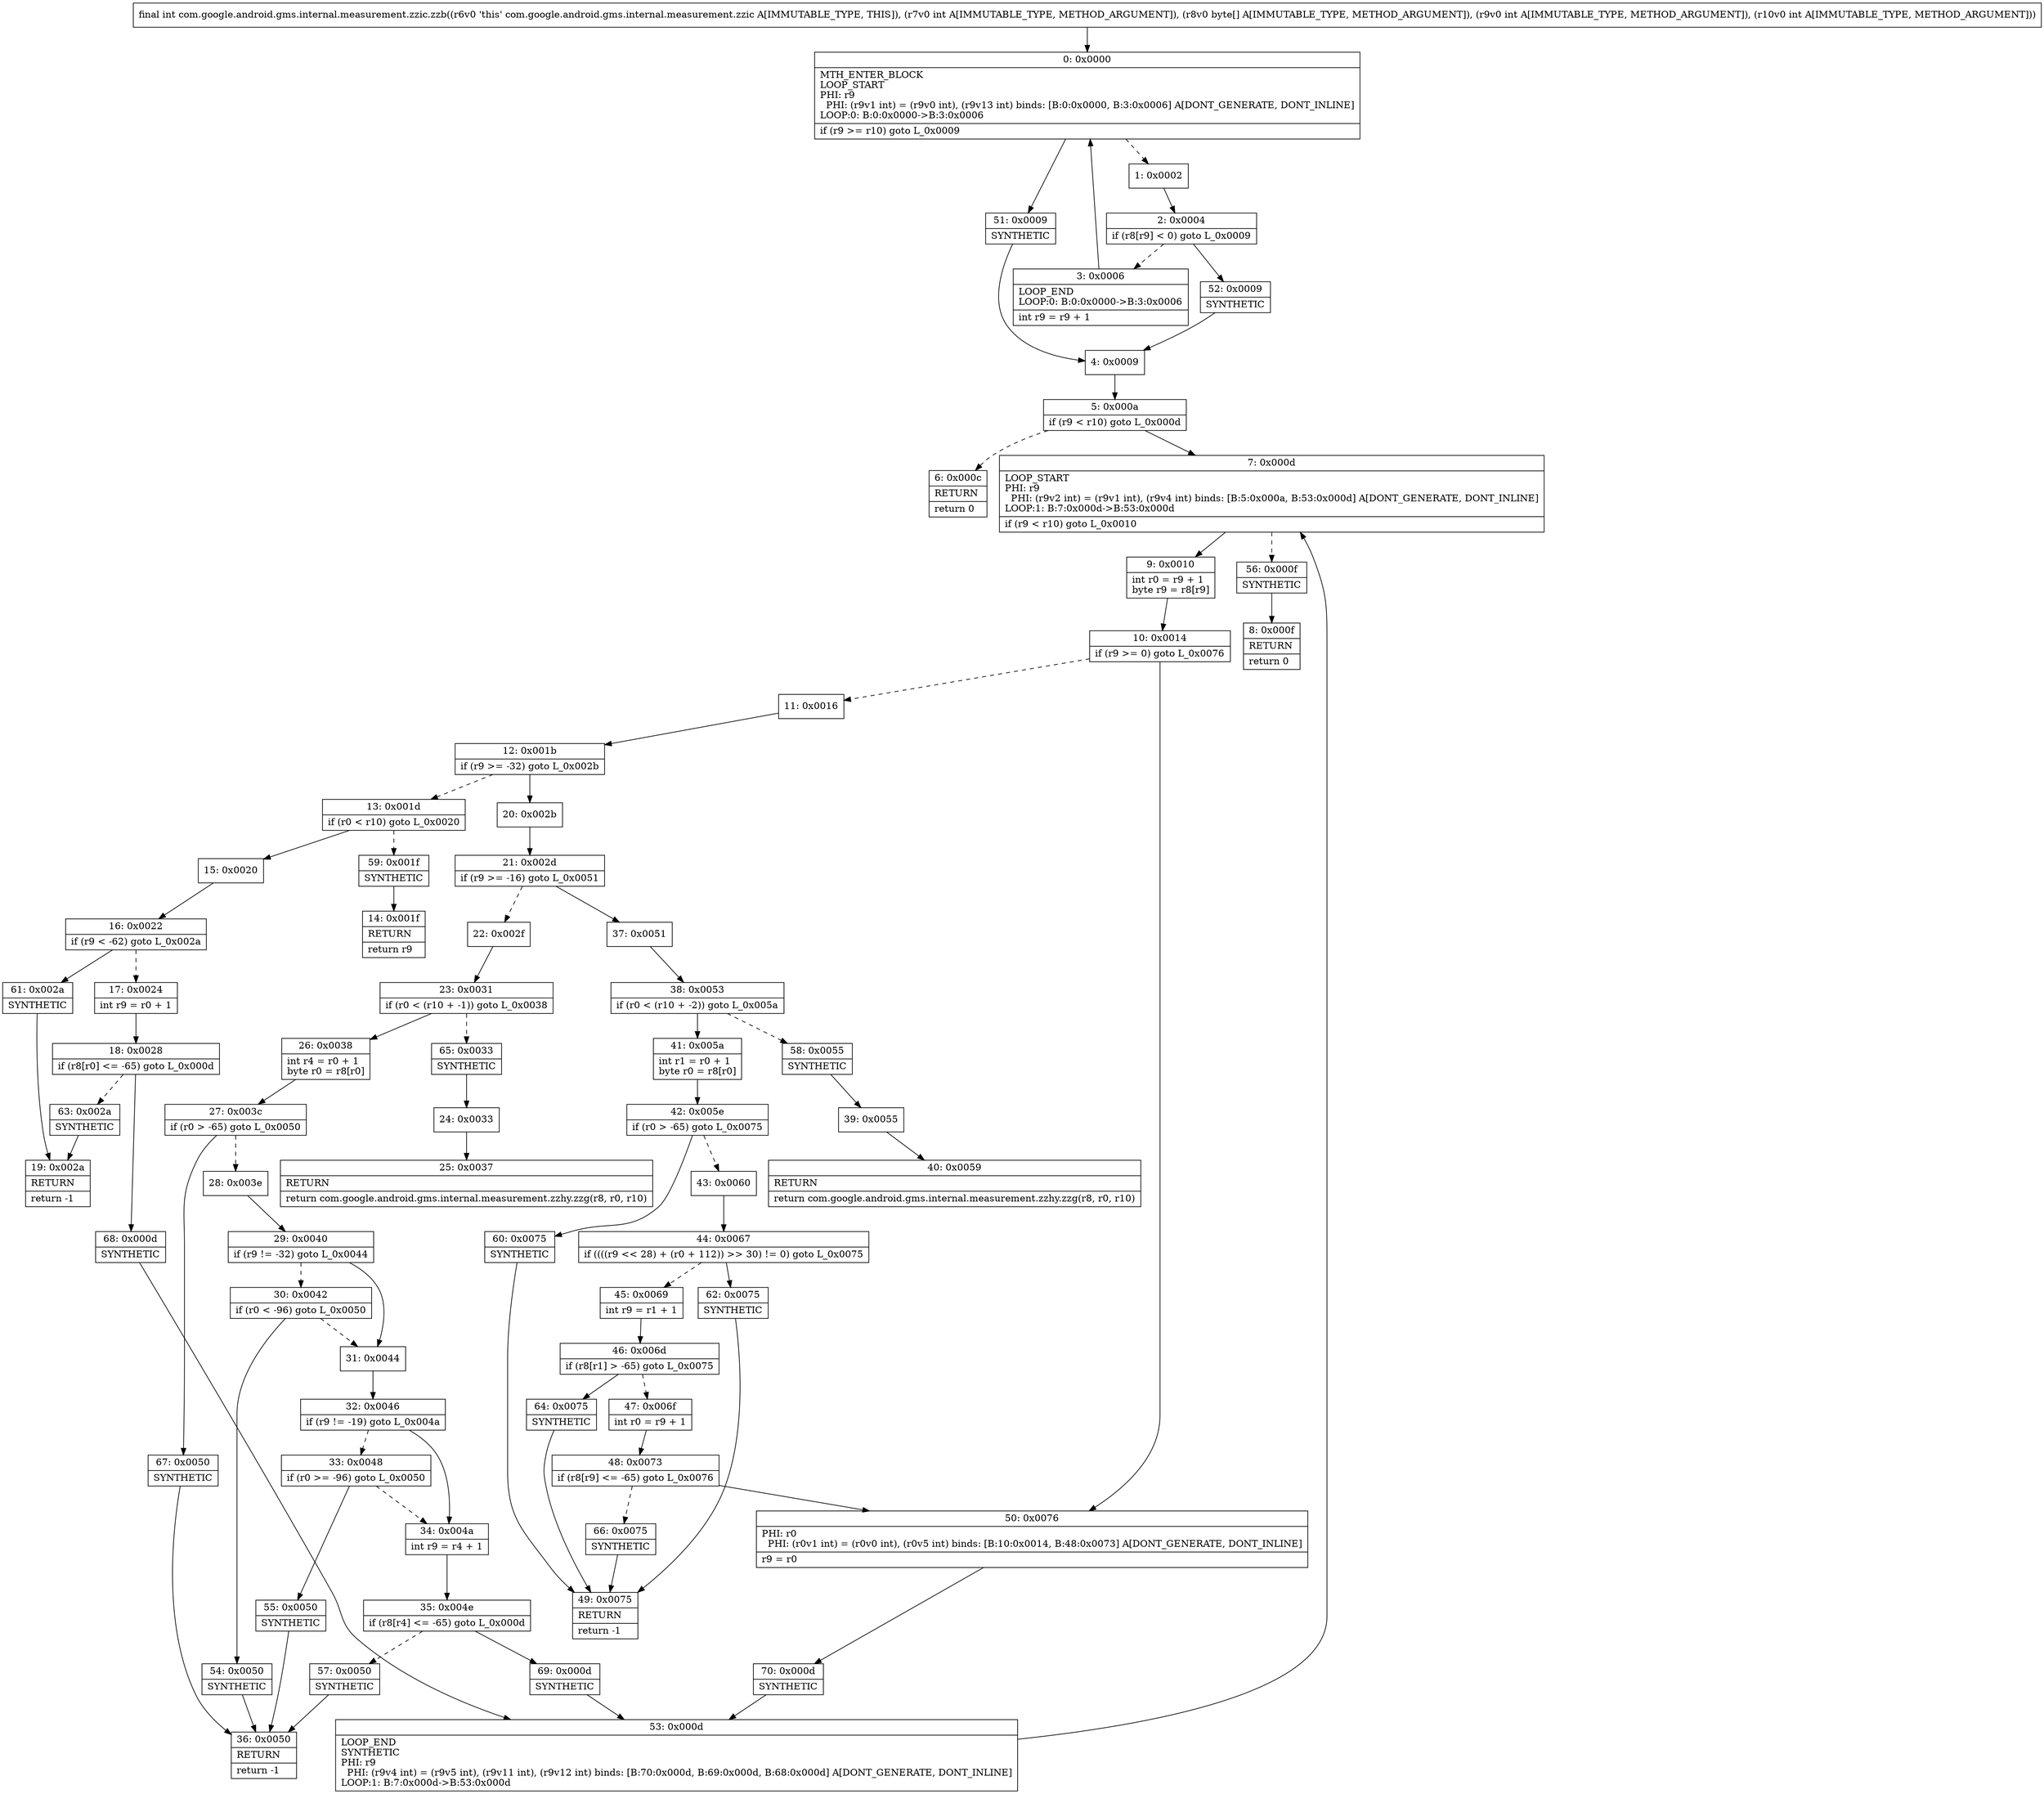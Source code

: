 digraph "CFG forcom.google.android.gms.internal.measurement.zzic.zzb(I[BII)I" {
Node_0 [shape=record,label="{0\:\ 0x0000|MTH_ENTER_BLOCK\lLOOP_START\lPHI: r9 \l  PHI: (r9v1 int) = (r9v0 int), (r9v13 int) binds: [B:0:0x0000, B:3:0x0006] A[DONT_GENERATE, DONT_INLINE]\lLOOP:0: B:0:0x0000\-\>B:3:0x0006\l|if (r9 \>= r10) goto L_0x0009\l}"];
Node_1 [shape=record,label="{1\:\ 0x0002}"];
Node_2 [shape=record,label="{2\:\ 0x0004|if (r8[r9] \< 0) goto L_0x0009\l}"];
Node_3 [shape=record,label="{3\:\ 0x0006|LOOP_END\lLOOP:0: B:0:0x0000\-\>B:3:0x0006\l|int r9 = r9 + 1\l}"];
Node_4 [shape=record,label="{4\:\ 0x0009}"];
Node_5 [shape=record,label="{5\:\ 0x000a|if (r9 \< r10) goto L_0x000d\l}"];
Node_6 [shape=record,label="{6\:\ 0x000c|RETURN\l|return 0\l}"];
Node_7 [shape=record,label="{7\:\ 0x000d|LOOP_START\lPHI: r9 \l  PHI: (r9v2 int) = (r9v1 int), (r9v4 int) binds: [B:5:0x000a, B:53:0x000d] A[DONT_GENERATE, DONT_INLINE]\lLOOP:1: B:7:0x000d\-\>B:53:0x000d\l|if (r9 \< r10) goto L_0x0010\l}"];
Node_8 [shape=record,label="{8\:\ 0x000f|RETURN\l|return 0\l}"];
Node_9 [shape=record,label="{9\:\ 0x0010|int r0 = r9 + 1\lbyte r9 = r8[r9]\l}"];
Node_10 [shape=record,label="{10\:\ 0x0014|if (r9 \>= 0) goto L_0x0076\l}"];
Node_11 [shape=record,label="{11\:\ 0x0016}"];
Node_12 [shape=record,label="{12\:\ 0x001b|if (r9 \>= \-32) goto L_0x002b\l}"];
Node_13 [shape=record,label="{13\:\ 0x001d|if (r0 \< r10) goto L_0x0020\l}"];
Node_14 [shape=record,label="{14\:\ 0x001f|RETURN\l|return r9\l}"];
Node_15 [shape=record,label="{15\:\ 0x0020}"];
Node_16 [shape=record,label="{16\:\ 0x0022|if (r9 \< \-62) goto L_0x002a\l}"];
Node_17 [shape=record,label="{17\:\ 0x0024|int r9 = r0 + 1\l}"];
Node_18 [shape=record,label="{18\:\ 0x0028|if (r8[r0] \<= \-65) goto L_0x000d\l}"];
Node_19 [shape=record,label="{19\:\ 0x002a|RETURN\l|return \-1\l}"];
Node_20 [shape=record,label="{20\:\ 0x002b}"];
Node_21 [shape=record,label="{21\:\ 0x002d|if (r9 \>= \-16) goto L_0x0051\l}"];
Node_22 [shape=record,label="{22\:\ 0x002f}"];
Node_23 [shape=record,label="{23\:\ 0x0031|if (r0 \< (r10 + \-1)) goto L_0x0038\l}"];
Node_24 [shape=record,label="{24\:\ 0x0033}"];
Node_25 [shape=record,label="{25\:\ 0x0037|RETURN\l|return com.google.android.gms.internal.measurement.zzhy.zzg(r8, r0, r10)\l}"];
Node_26 [shape=record,label="{26\:\ 0x0038|int r4 = r0 + 1\lbyte r0 = r8[r0]\l}"];
Node_27 [shape=record,label="{27\:\ 0x003c|if (r0 \> \-65) goto L_0x0050\l}"];
Node_28 [shape=record,label="{28\:\ 0x003e}"];
Node_29 [shape=record,label="{29\:\ 0x0040|if (r9 != \-32) goto L_0x0044\l}"];
Node_30 [shape=record,label="{30\:\ 0x0042|if (r0 \< \-96) goto L_0x0050\l}"];
Node_31 [shape=record,label="{31\:\ 0x0044}"];
Node_32 [shape=record,label="{32\:\ 0x0046|if (r9 != \-19) goto L_0x004a\l}"];
Node_33 [shape=record,label="{33\:\ 0x0048|if (r0 \>= \-96) goto L_0x0050\l}"];
Node_34 [shape=record,label="{34\:\ 0x004a|int r9 = r4 + 1\l}"];
Node_35 [shape=record,label="{35\:\ 0x004e|if (r8[r4] \<= \-65) goto L_0x000d\l}"];
Node_36 [shape=record,label="{36\:\ 0x0050|RETURN\l|return \-1\l}"];
Node_37 [shape=record,label="{37\:\ 0x0051}"];
Node_38 [shape=record,label="{38\:\ 0x0053|if (r0 \< (r10 + \-2)) goto L_0x005a\l}"];
Node_39 [shape=record,label="{39\:\ 0x0055}"];
Node_40 [shape=record,label="{40\:\ 0x0059|RETURN\l|return com.google.android.gms.internal.measurement.zzhy.zzg(r8, r0, r10)\l}"];
Node_41 [shape=record,label="{41\:\ 0x005a|int r1 = r0 + 1\lbyte r0 = r8[r0]\l}"];
Node_42 [shape=record,label="{42\:\ 0x005e|if (r0 \> \-65) goto L_0x0075\l}"];
Node_43 [shape=record,label="{43\:\ 0x0060}"];
Node_44 [shape=record,label="{44\:\ 0x0067|if ((((r9 \<\< 28) + (r0 + 112)) \>\> 30) != 0) goto L_0x0075\l}"];
Node_45 [shape=record,label="{45\:\ 0x0069|int r9 = r1 + 1\l}"];
Node_46 [shape=record,label="{46\:\ 0x006d|if (r8[r1] \> \-65) goto L_0x0075\l}"];
Node_47 [shape=record,label="{47\:\ 0x006f|int r0 = r9 + 1\l}"];
Node_48 [shape=record,label="{48\:\ 0x0073|if (r8[r9] \<= \-65) goto L_0x0076\l}"];
Node_49 [shape=record,label="{49\:\ 0x0075|RETURN\l|return \-1\l}"];
Node_50 [shape=record,label="{50\:\ 0x0076|PHI: r0 \l  PHI: (r0v1 int) = (r0v0 int), (r0v5 int) binds: [B:10:0x0014, B:48:0x0073] A[DONT_GENERATE, DONT_INLINE]\l|r9 = r0\l}"];
Node_51 [shape=record,label="{51\:\ 0x0009|SYNTHETIC\l}"];
Node_52 [shape=record,label="{52\:\ 0x0009|SYNTHETIC\l}"];
Node_53 [shape=record,label="{53\:\ 0x000d|LOOP_END\lSYNTHETIC\lPHI: r9 \l  PHI: (r9v4 int) = (r9v5 int), (r9v11 int), (r9v12 int) binds: [B:70:0x000d, B:69:0x000d, B:68:0x000d] A[DONT_GENERATE, DONT_INLINE]\lLOOP:1: B:7:0x000d\-\>B:53:0x000d\l}"];
Node_54 [shape=record,label="{54\:\ 0x0050|SYNTHETIC\l}"];
Node_55 [shape=record,label="{55\:\ 0x0050|SYNTHETIC\l}"];
Node_56 [shape=record,label="{56\:\ 0x000f|SYNTHETIC\l}"];
Node_57 [shape=record,label="{57\:\ 0x0050|SYNTHETIC\l}"];
Node_58 [shape=record,label="{58\:\ 0x0055|SYNTHETIC\l}"];
Node_59 [shape=record,label="{59\:\ 0x001f|SYNTHETIC\l}"];
Node_60 [shape=record,label="{60\:\ 0x0075|SYNTHETIC\l}"];
Node_61 [shape=record,label="{61\:\ 0x002a|SYNTHETIC\l}"];
Node_62 [shape=record,label="{62\:\ 0x0075|SYNTHETIC\l}"];
Node_63 [shape=record,label="{63\:\ 0x002a|SYNTHETIC\l}"];
Node_64 [shape=record,label="{64\:\ 0x0075|SYNTHETIC\l}"];
Node_65 [shape=record,label="{65\:\ 0x0033|SYNTHETIC\l}"];
Node_66 [shape=record,label="{66\:\ 0x0075|SYNTHETIC\l}"];
Node_67 [shape=record,label="{67\:\ 0x0050|SYNTHETIC\l}"];
Node_68 [shape=record,label="{68\:\ 0x000d|SYNTHETIC\l}"];
Node_69 [shape=record,label="{69\:\ 0x000d|SYNTHETIC\l}"];
Node_70 [shape=record,label="{70\:\ 0x000d|SYNTHETIC\l}"];
MethodNode[shape=record,label="{final int com.google.android.gms.internal.measurement.zzic.zzb((r6v0 'this' com.google.android.gms.internal.measurement.zzic A[IMMUTABLE_TYPE, THIS]), (r7v0 int A[IMMUTABLE_TYPE, METHOD_ARGUMENT]), (r8v0 byte[] A[IMMUTABLE_TYPE, METHOD_ARGUMENT]), (r9v0 int A[IMMUTABLE_TYPE, METHOD_ARGUMENT]), (r10v0 int A[IMMUTABLE_TYPE, METHOD_ARGUMENT])) }"];
MethodNode -> Node_0;
Node_0 -> Node_1[style=dashed];
Node_0 -> Node_51;
Node_1 -> Node_2;
Node_2 -> Node_3[style=dashed];
Node_2 -> Node_52;
Node_3 -> Node_0;
Node_4 -> Node_5;
Node_5 -> Node_6[style=dashed];
Node_5 -> Node_7;
Node_7 -> Node_9;
Node_7 -> Node_56[style=dashed];
Node_9 -> Node_10;
Node_10 -> Node_11[style=dashed];
Node_10 -> Node_50;
Node_11 -> Node_12;
Node_12 -> Node_13[style=dashed];
Node_12 -> Node_20;
Node_13 -> Node_15;
Node_13 -> Node_59[style=dashed];
Node_15 -> Node_16;
Node_16 -> Node_17[style=dashed];
Node_16 -> Node_61;
Node_17 -> Node_18;
Node_18 -> Node_63[style=dashed];
Node_18 -> Node_68;
Node_20 -> Node_21;
Node_21 -> Node_22[style=dashed];
Node_21 -> Node_37;
Node_22 -> Node_23;
Node_23 -> Node_26;
Node_23 -> Node_65[style=dashed];
Node_24 -> Node_25;
Node_26 -> Node_27;
Node_27 -> Node_28[style=dashed];
Node_27 -> Node_67;
Node_28 -> Node_29;
Node_29 -> Node_30[style=dashed];
Node_29 -> Node_31;
Node_30 -> Node_31[style=dashed];
Node_30 -> Node_54;
Node_31 -> Node_32;
Node_32 -> Node_33[style=dashed];
Node_32 -> Node_34;
Node_33 -> Node_34[style=dashed];
Node_33 -> Node_55;
Node_34 -> Node_35;
Node_35 -> Node_57[style=dashed];
Node_35 -> Node_69;
Node_37 -> Node_38;
Node_38 -> Node_41;
Node_38 -> Node_58[style=dashed];
Node_39 -> Node_40;
Node_41 -> Node_42;
Node_42 -> Node_43[style=dashed];
Node_42 -> Node_60;
Node_43 -> Node_44;
Node_44 -> Node_45[style=dashed];
Node_44 -> Node_62;
Node_45 -> Node_46;
Node_46 -> Node_47[style=dashed];
Node_46 -> Node_64;
Node_47 -> Node_48;
Node_48 -> Node_50;
Node_48 -> Node_66[style=dashed];
Node_50 -> Node_70;
Node_51 -> Node_4;
Node_52 -> Node_4;
Node_53 -> Node_7;
Node_54 -> Node_36;
Node_55 -> Node_36;
Node_56 -> Node_8;
Node_57 -> Node_36;
Node_58 -> Node_39;
Node_59 -> Node_14;
Node_60 -> Node_49;
Node_61 -> Node_19;
Node_62 -> Node_49;
Node_63 -> Node_19;
Node_64 -> Node_49;
Node_65 -> Node_24;
Node_66 -> Node_49;
Node_67 -> Node_36;
Node_68 -> Node_53;
Node_69 -> Node_53;
Node_70 -> Node_53;
}

